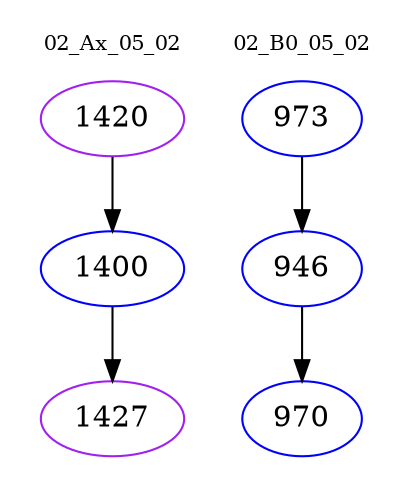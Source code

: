 digraph{
subgraph cluster_0 {
color = white
label = "02_Ax_05_02";
fontsize=10;
T0_1420 [label="1420", color="purple"]
T0_1420 -> T0_1400 [color="black"]
T0_1400 [label="1400", color="blue"]
T0_1400 -> T0_1427 [color="black"]
T0_1427 [label="1427", color="purple"]
}
subgraph cluster_1 {
color = white
label = "02_B0_05_02";
fontsize=10;
T1_973 [label="973", color="blue"]
T1_973 -> T1_946 [color="black"]
T1_946 [label="946", color="blue"]
T1_946 -> T1_970 [color="black"]
T1_970 [label="970", color="blue"]
}
}
